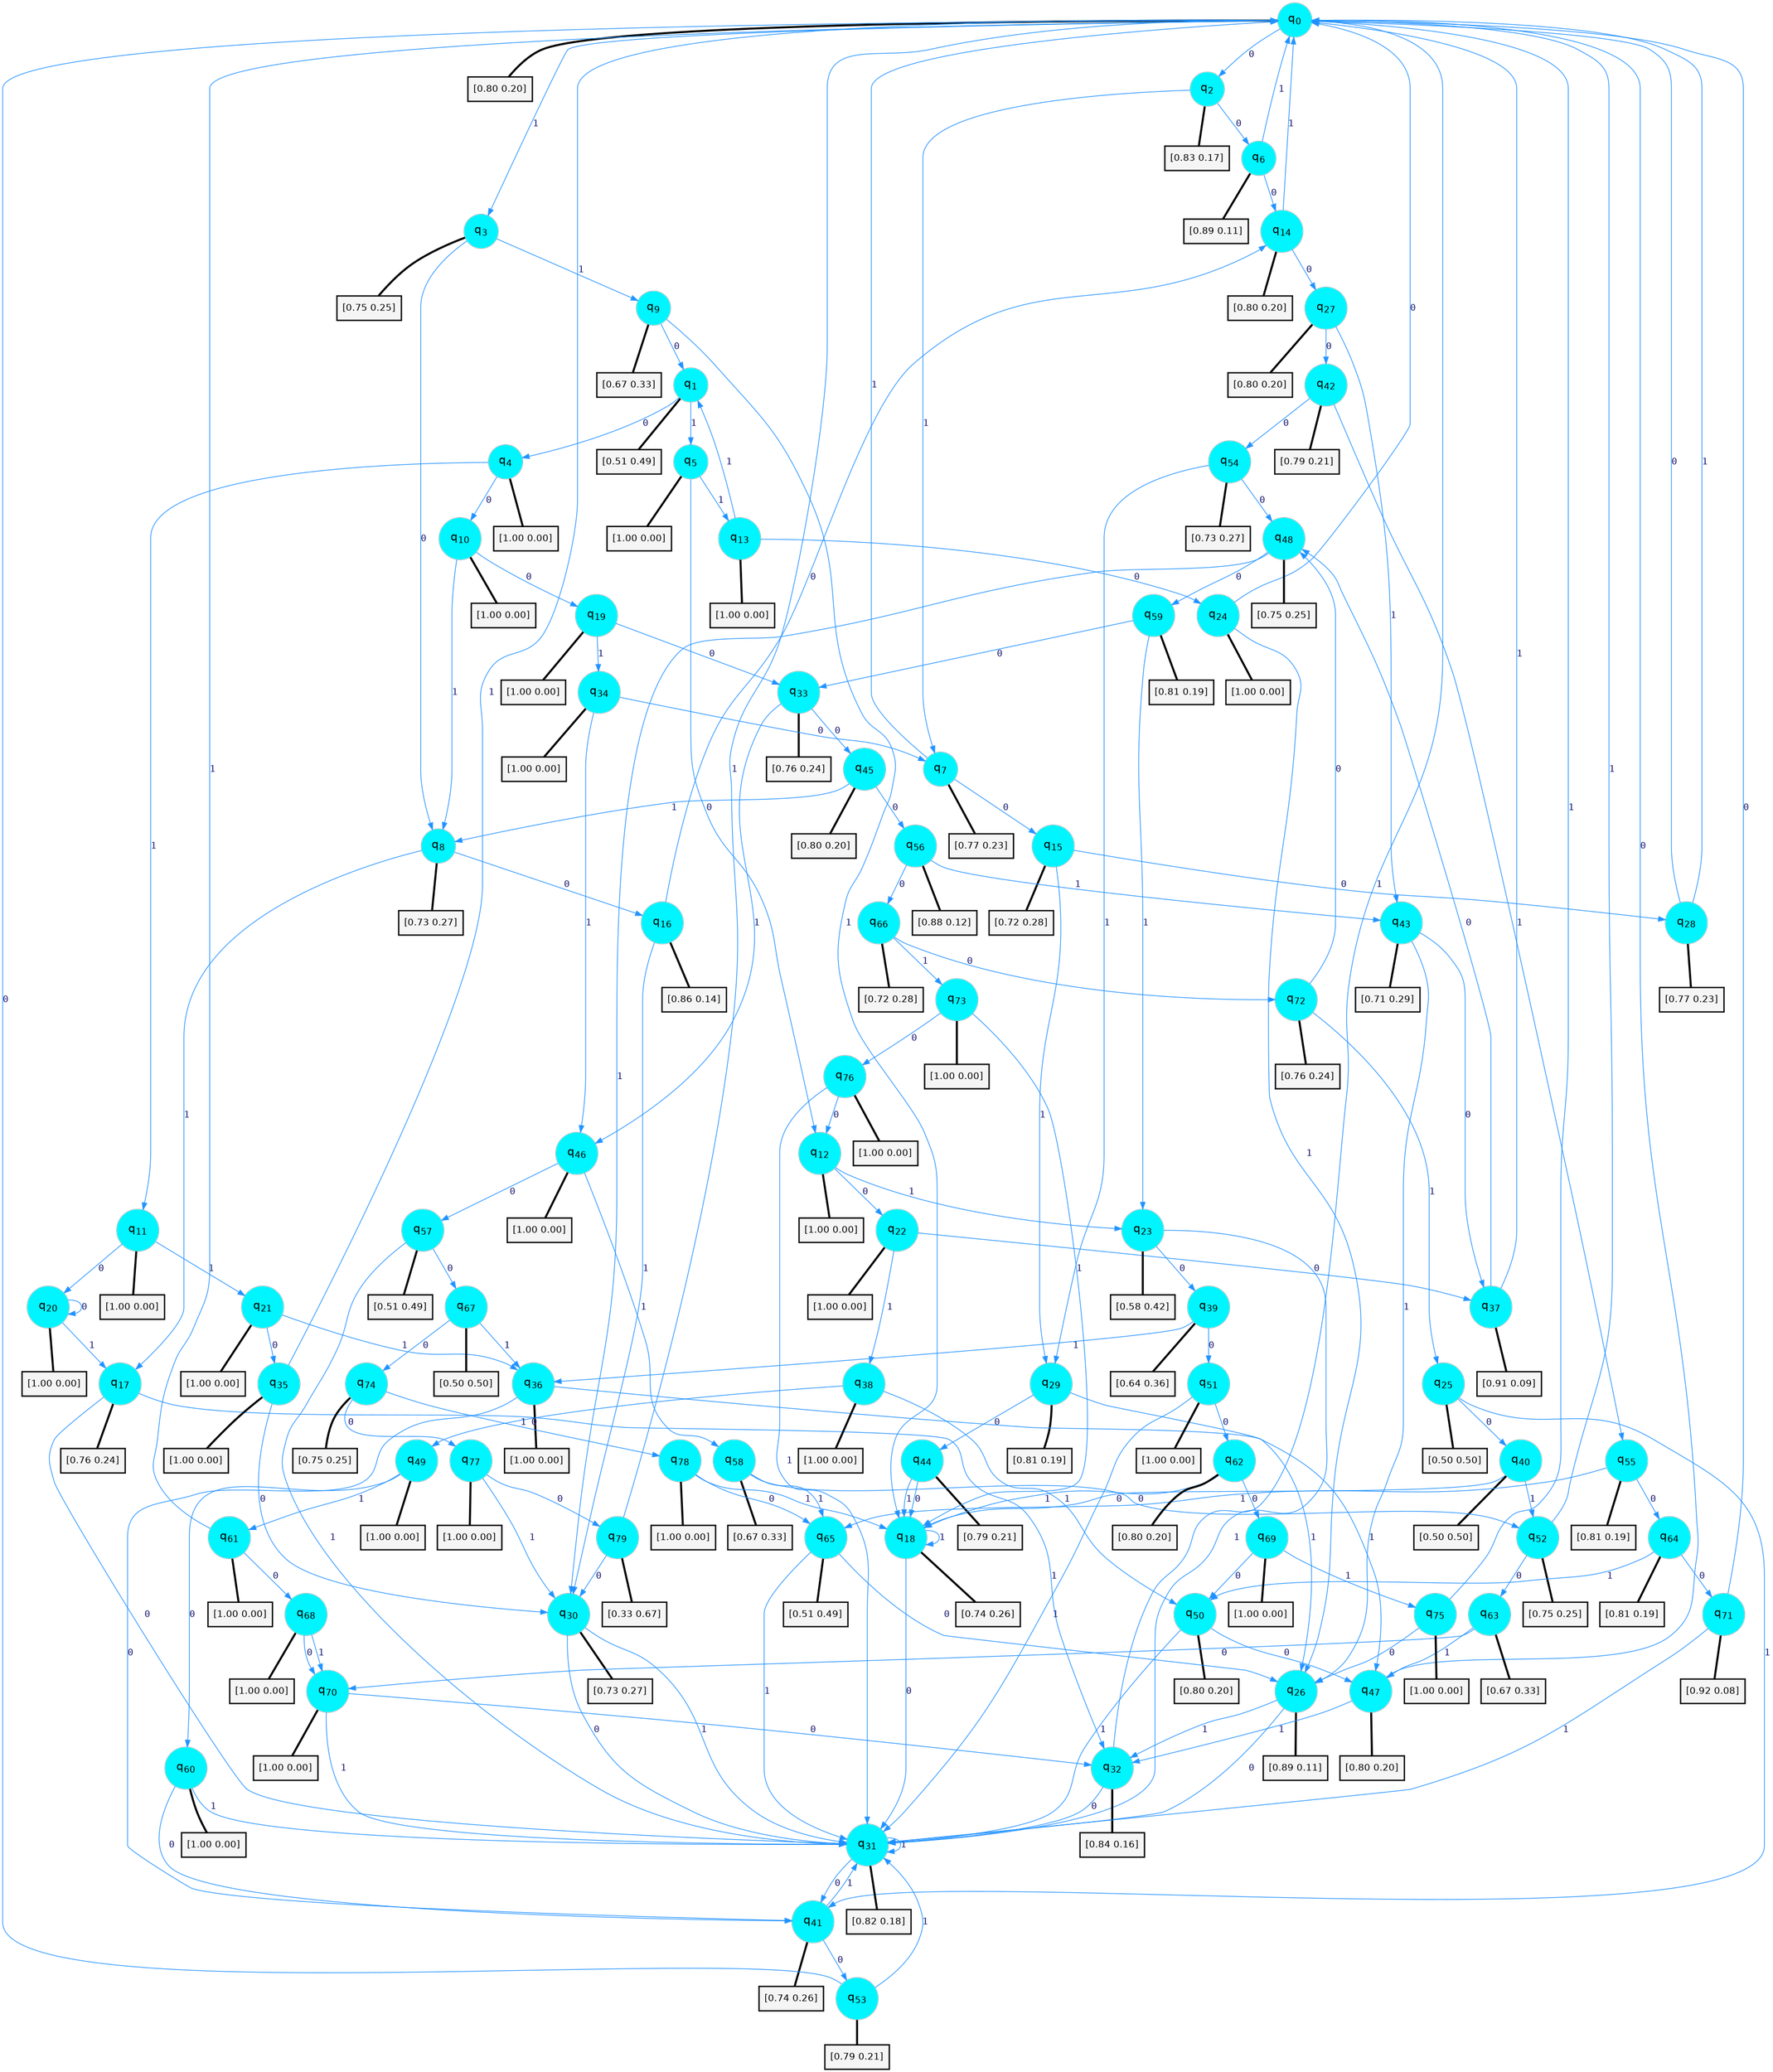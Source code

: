 digraph G {
graph [
bgcolor=transparent, dpi=300, rankdir=TD, size="40,25"];
node [
color=gray, fillcolor=turquoise1, fontcolor=black, fontname=Helvetica, fontsize=16, fontweight=bold, shape=circle, style=filled];
edge [
arrowsize=1, color=dodgerblue1, fontcolor=midnightblue, fontname=courier, fontweight=bold, penwidth=1, style=solid, weight=20];
0[label=<q<SUB>0</SUB>>];
1[label=<q<SUB>1</SUB>>];
2[label=<q<SUB>2</SUB>>];
3[label=<q<SUB>3</SUB>>];
4[label=<q<SUB>4</SUB>>];
5[label=<q<SUB>5</SUB>>];
6[label=<q<SUB>6</SUB>>];
7[label=<q<SUB>7</SUB>>];
8[label=<q<SUB>8</SUB>>];
9[label=<q<SUB>9</SUB>>];
10[label=<q<SUB>10</SUB>>];
11[label=<q<SUB>11</SUB>>];
12[label=<q<SUB>12</SUB>>];
13[label=<q<SUB>13</SUB>>];
14[label=<q<SUB>14</SUB>>];
15[label=<q<SUB>15</SUB>>];
16[label=<q<SUB>16</SUB>>];
17[label=<q<SUB>17</SUB>>];
18[label=<q<SUB>18</SUB>>];
19[label=<q<SUB>19</SUB>>];
20[label=<q<SUB>20</SUB>>];
21[label=<q<SUB>21</SUB>>];
22[label=<q<SUB>22</SUB>>];
23[label=<q<SUB>23</SUB>>];
24[label=<q<SUB>24</SUB>>];
25[label=<q<SUB>25</SUB>>];
26[label=<q<SUB>26</SUB>>];
27[label=<q<SUB>27</SUB>>];
28[label=<q<SUB>28</SUB>>];
29[label=<q<SUB>29</SUB>>];
30[label=<q<SUB>30</SUB>>];
31[label=<q<SUB>31</SUB>>];
32[label=<q<SUB>32</SUB>>];
33[label=<q<SUB>33</SUB>>];
34[label=<q<SUB>34</SUB>>];
35[label=<q<SUB>35</SUB>>];
36[label=<q<SUB>36</SUB>>];
37[label=<q<SUB>37</SUB>>];
38[label=<q<SUB>38</SUB>>];
39[label=<q<SUB>39</SUB>>];
40[label=<q<SUB>40</SUB>>];
41[label=<q<SUB>41</SUB>>];
42[label=<q<SUB>42</SUB>>];
43[label=<q<SUB>43</SUB>>];
44[label=<q<SUB>44</SUB>>];
45[label=<q<SUB>45</SUB>>];
46[label=<q<SUB>46</SUB>>];
47[label=<q<SUB>47</SUB>>];
48[label=<q<SUB>48</SUB>>];
49[label=<q<SUB>49</SUB>>];
50[label=<q<SUB>50</SUB>>];
51[label=<q<SUB>51</SUB>>];
52[label=<q<SUB>52</SUB>>];
53[label=<q<SUB>53</SUB>>];
54[label=<q<SUB>54</SUB>>];
55[label=<q<SUB>55</SUB>>];
56[label=<q<SUB>56</SUB>>];
57[label=<q<SUB>57</SUB>>];
58[label=<q<SUB>58</SUB>>];
59[label=<q<SUB>59</SUB>>];
60[label=<q<SUB>60</SUB>>];
61[label=<q<SUB>61</SUB>>];
62[label=<q<SUB>62</SUB>>];
63[label=<q<SUB>63</SUB>>];
64[label=<q<SUB>64</SUB>>];
65[label=<q<SUB>65</SUB>>];
66[label=<q<SUB>66</SUB>>];
67[label=<q<SUB>67</SUB>>];
68[label=<q<SUB>68</SUB>>];
69[label=<q<SUB>69</SUB>>];
70[label=<q<SUB>70</SUB>>];
71[label=<q<SUB>71</SUB>>];
72[label=<q<SUB>72</SUB>>];
73[label=<q<SUB>73</SUB>>];
74[label=<q<SUB>74</SUB>>];
75[label=<q<SUB>75</SUB>>];
76[label=<q<SUB>76</SUB>>];
77[label=<q<SUB>77</SUB>>];
78[label=<q<SUB>78</SUB>>];
79[label=<q<SUB>79</SUB>>];
80[label="[0.80 0.20]", shape=box,fontcolor=black, fontname=Helvetica, fontsize=14, penwidth=2, fillcolor=whitesmoke,color=black];
81[label="[0.51 0.49]", shape=box,fontcolor=black, fontname=Helvetica, fontsize=14, penwidth=2, fillcolor=whitesmoke,color=black];
82[label="[0.83 0.17]", shape=box,fontcolor=black, fontname=Helvetica, fontsize=14, penwidth=2, fillcolor=whitesmoke,color=black];
83[label="[0.75 0.25]", shape=box,fontcolor=black, fontname=Helvetica, fontsize=14, penwidth=2, fillcolor=whitesmoke,color=black];
84[label="[1.00 0.00]", shape=box,fontcolor=black, fontname=Helvetica, fontsize=14, penwidth=2, fillcolor=whitesmoke,color=black];
85[label="[1.00 0.00]", shape=box,fontcolor=black, fontname=Helvetica, fontsize=14, penwidth=2, fillcolor=whitesmoke,color=black];
86[label="[0.89 0.11]", shape=box,fontcolor=black, fontname=Helvetica, fontsize=14, penwidth=2, fillcolor=whitesmoke,color=black];
87[label="[0.77 0.23]", shape=box,fontcolor=black, fontname=Helvetica, fontsize=14, penwidth=2, fillcolor=whitesmoke,color=black];
88[label="[0.73 0.27]", shape=box,fontcolor=black, fontname=Helvetica, fontsize=14, penwidth=2, fillcolor=whitesmoke,color=black];
89[label="[0.67 0.33]", shape=box,fontcolor=black, fontname=Helvetica, fontsize=14, penwidth=2, fillcolor=whitesmoke,color=black];
90[label="[1.00 0.00]", shape=box,fontcolor=black, fontname=Helvetica, fontsize=14, penwidth=2, fillcolor=whitesmoke,color=black];
91[label="[1.00 0.00]", shape=box,fontcolor=black, fontname=Helvetica, fontsize=14, penwidth=2, fillcolor=whitesmoke,color=black];
92[label="[1.00 0.00]", shape=box,fontcolor=black, fontname=Helvetica, fontsize=14, penwidth=2, fillcolor=whitesmoke,color=black];
93[label="[1.00 0.00]", shape=box,fontcolor=black, fontname=Helvetica, fontsize=14, penwidth=2, fillcolor=whitesmoke,color=black];
94[label="[0.80 0.20]", shape=box,fontcolor=black, fontname=Helvetica, fontsize=14, penwidth=2, fillcolor=whitesmoke,color=black];
95[label="[0.72 0.28]", shape=box,fontcolor=black, fontname=Helvetica, fontsize=14, penwidth=2, fillcolor=whitesmoke,color=black];
96[label="[0.86 0.14]", shape=box,fontcolor=black, fontname=Helvetica, fontsize=14, penwidth=2, fillcolor=whitesmoke,color=black];
97[label="[0.76 0.24]", shape=box,fontcolor=black, fontname=Helvetica, fontsize=14, penwidth=2, fillcolor=whitesmoke,color=black];
98[label="[0.74 0.26]", shape=box,fontcolor=black, fontname=Helvetica, fontsize=14, penwidth=2, fillcolor=whitesmoke,color=black];
99[label="[1.00 0.00]", shape=box,fontcolor=black, fontname=Helvetica, fontsize=14, penwidth=2, fillcolor=whitesmoke,color=black];
100[label="[1.00 0.00]", shape=box,fontcolor=black, fontname=Helvetica, fontsize=14, penwidth=2, fillcolor=whitesmoke,color=black];
101[label="[1.00 0.00]", shape=box,fontcolor=black, fontname=Helvetica, fontsize=14, penwidth=2, fillcolor=whitesmoke,color=black];
102[label="[1.00 0.00]", shape=box,fontcolor=black, fontname=Helvetica, fontsize=14, penwidth=2, fillcolor=whitesmoke,color=black];
103[label="[0.58 0.42]", shape=box,fontcolor=black, fontname=Helvetica, fontsize=14, penwidth=2, fillcolor=whitesmoke,color=black];
104[label="[1.00 0.00]", shape=box,fontcolor=black, fontname=Helvetica, fontsize=14, penwidth=2, fillcolor=whitesmoke,color=black];
105[label="[0.50 0.50]", shape=box,fontcolor=black, fontname=Helvetica, fontsize=14, penwidth=2, fillcolor=whitesmoke,color=black];
106[label="[0.89 0.11]", shape=box,fontcolor=black, fontname=Helvetica, fontsize=14, penwidth=2, fillcolor=whitesmoke,color=black];
107[label="[0.80 0.20]", shape=box,fontcolor=black, fontname=Helvetica, fontsize=14, penwidth=2, fillcolor=whitesmoke,color=black];
108[label="[0.77 0.23]", shape=box,fontcolor=black, fontname=Helvetica, fontsize=14, penwidth=2, fillcolor=whitesmoke,color=black];
109[label="[0.81 0.19]", shape=box,fontcolor=black, fontname=Helvetica, fontsize=14, penwidth=2, fillcolor=whitesmoke,color=black];
110[label="[0.73 0.27]", shape=box,fontcolor=black, fontname=Helvetica, fontsize=14, penwidth=2, fillcolor=whitesmoke,color=black];
111[label="[0.82 0.18]", shape=box,fontcolor=black, fontname=Helvetica, fontsize=14, penwidth=2, fillcolor=whitesmoke,color=black];
112[label="[0.84 0.16]", shape=box,fontcolor=black, fontname=Helvetica, fontsize=14, penwidth=2, fillcolor=whitesmoke,color=black];
113[label="[0.76 0.24]", shape=box,fontcolor=black, fontname=Helvetica, fontsize=14, penwidth=2, fillcolor=whitesmoke,color=black];
114[label="[1.00 0.00]", shape=box,fontcolor=black, fontname=Helvetica, fontsize=14, penwidth=2, fillcolor=whitesmoke,color=black];
115[label="[1.00 0.00]", shape=box,fontcolor=black, fontname=Helvetica, fontsize=14, penwidth=2, fillcolor=whitesmoke,color=black];
116[label="[1.00 0.00]", shape=box,fontcolor=black, fontname=Helvetica, fontsize=14, penwidth=2, fillcolor=whitesmoke,color=black];
117[label="[0.91 0.09]", shape=box,fontcolor=black, fontname=Helvetica, fontsize=14, penwidth=2, fillcolor=whitesmoke,color=black];
118[label="[1.00 0.00]", shape=box,fontcolor=black, fontname=Helvetica, fontsize=14, penwidth=2, fillcolor=whitesmoke,color=black];
119[label="[0.64 0.36]", shape=box,fontcolor=black, fontname=Helvetica, fontsize=14, penwidth=2, fillcolor=whitesmoke,color=black];
120[label="[0.50 0.50]", shape=box,fontcolor=black, fontname=Helvetica, fontsize=14, penwidth=2, fillcolor=whitesmoke,color=black];
121[label="[0.74 0.26]", shape=box,fontcolor=black, fontname=Helvetica, fontsize=14, penwidth=2, fillcolor=whitesmoke,color=black];
122[label="[0.79 0.21]", shape=box,fontcolor=black, fontname=Helvetica, fontsize=14, penwidth=2, fillcolor=whitesmoke,color=black];
123[label="[0.71 0.29]", shape=box,fontcolor=black, fontname=Helvetica, fontsize=14, penwidth=2, fillcolor=whitesmoke,color=black];
124[label="[0.79 0.21]", shape=box,fontcolor=black, fontname=Helvetica, fontsize=14, penwidth=2, fillcolor=whitesmoke,color=black];
125[label="[0.80 0.20]", shape=box,fontcolor=black, fontname=Helvetica, fontsize=14, penwidth=2, fillcolor=whitesmoke,color=black];
126[label="[1.00 0.00]", shape=box,fontcolor=black, fontname=Helvetica, fontsize=14, penwidth=2, fillcolor=whitesmoke,color=black];
127[label="[0.80 0.20]", shape=box,fontcolor=black, fontname=Helvetica, fontsize=14, penwidth=2, fillcolor=whitesmoke,color=black];
128[label="[0.75 0.25]", shape=box,fontcolor=black, fontname=Helvetica, fontsize=14, penwidth=2, fillcolor=whitesmoke,color=black];
129[label="[1.00 0.00]", shape=box,fontcolor=black, fontname=Helvetica, fontsize=14, penwidth=2, fillcolor=whitesmoke,color=black];
130[label="[0.80 0.20]", shape=box,fontcolor=black, fontname=Helvetica, fontsize=14, penwidth=2, fillcolor=whitesmoke,color=black];
131[label="[1.00 0.00]", shape=box,fontcolor=black, fontname=Helvetica, fontsize=14, penwidth=2, fillcolor=whitesmoke,color=black];
132[label="[0.75 0.25]", shape=box,fontcolor=black, fontname=Helvetica, fontsize=14, penwidth=2, fillcolor=whitesmoke,color=black];
133[label="[0.79 0.21]", shape=box,fontcolor=black, fontname=Helvetica, fontsize=14, penwidth=2, fillcolor=whitesmoke,color=black];
134[label="[0.73 0.27]", shape=box,fontcolor=black, fontname=Helvetica, fontsize=14, penwidth=2, fillcolor=whitesmoke,color=black];
135[label="[0.81 0.19]", shape=box,fontcolor=black, fontname=Helvetica, fontsize=14, penwidth=2, fillcolor=whitesmoke,color=black];
136[label="[0.88 0.12]", shape=box,fontcolor=black, fontname=Helvetica, fontsize=14, penwidth=2, fillcolor=whitesmoke,color=black];
137[label="[0.51 0.49]", shape=box,fontcolor=black, fontname=Helvetica, fontsize=14, penwidth=2, fillcolor=whitesmoke,color=black];
138[label="[0.67 0.33]", shape=box,fontcolor=black, fontname=Helvetica, fontsize=14, penwidth=2, fillcolor=whitesmoke,color=black];
139[label="[0.81 0.19]", shape=box,fontcolor=black, fontname=Helvetica, fontsize=14, penwidth=2, fillcolor=whitesmoke,color=black];
140[label="[1.00 0.00]", shape=box,fontcolor=black, fontname=Helvetica, fontsize=14, penwidth=2, fillcolor=whitesmoke,color=black];
141[label="[1.00 0.00]", shape=box,fontcolor=black, fontname=Helvetica, fontsize=14, penwidth=2, fillcolor=whitesmoke,color=black];
142[label="[0.80 0.20]", shape=box,fontcolor=black, fontname=Helvetica, fontsize=14, penwidth=2, fillcolor=whitesmoke,color=black];
143[label="[0.67 0.33]", shape=box,fontcolor=black, fontname=Helvetica, fontsize=14, penwidth=2, fillcolor=whitesmoke,color=black];
144[label="[0.81 0.19]", shape=box,fontcolor=black, fontname=Helvetica, fontsize=14, penwidth=2, fillcolor=whitesmoke,color=black];
145[label="[0.51 0.49]", shape=box,fontcolor=black, fontname=Helvetica, fontsize=14, penwidth=2, fillcolor=whitesmoke,color=black];
146[label="[0.72 0.28]", shape=box,fontcolor=black, fontname=Helvetica, fontsize=14, penwidth=2, fillcolor=whitesmoke,color=black];
147[label="[0.50 0.50]", shape=box,fontcolor=black, fontname=Helvetica, fontsize=14, penwidth=2, fillcolor=whitesmoke,color=black];
148[label="[1.00 0.00]", shape=box,fontcolor=black, fontname=Helvetica, fontsize=14, penwidth=2, fillcolor=whitesmoke,color=black];
149[label="[1.00 0.00]", shape=box,fontcolor=black, fontname=Helvetica, fontsize=14, penwidth=2, fillcolor=whitesmoke,color=black];
150[label="[1.00 0.00]", shape=box,fontcolor=black, fontname=Helvetica, fontsize=14, penwidth=2, fillcolor=whitesmoke,color=black];
151[label="[0.92 0.08]", shape=box,fontcolor=black, fontname=Helvetica, fontsize=14, penwidth=2, fillcolor=whitesmoke,color=black];
152[label="[0.76 0.24]", shape=box,fontcolor=black, fontname=Helvetica, fontsize=14, penwidth=2, fillcolor=whitesmoke,color=black];
153[label="[1.00 0.00]", shape=box,fontcolor=black, fontname=Helvetica, fontsize=14, penwidth=2, fillcolor=whitesmoke,color=black];
154[label="[0.75 0.25]", shape=box,fontcolor=black, fontname=Helvetica, fontsize=14, penwidth=2, fillcolor=whitesmoke,color=black];
155[label="[1.00 0.00]", shape=box,fontcolor=black, fontname=Helvetica, fontsize=14, penwidth=2, fillcolor=whitesmoke,color=black];
156[label="[1.00 0.00]", shape=box,fontcolor=black, fontname=Helvetica, fontsize=14, penwidth=2, fillcolor=whitesmoke,color=black];
157[label="[1.00 0.00]", shape=box,fontcolor=black, fontname=Helvetica, fontsize=14, penwidth=2, fillcolor=whitesmoke,color=black];
158[label="[1.00 0.00]", shape=box,fontcolor=black, fontname=Helvetica, fontsize=14, penwidth=2, fillcolor=whitesmoke,color=black];
159[label="[0.33 0.67]", shape=box,fontcolor=black, fontname=Helvetica, fontsize=14, penwidth=2, fillcolor=whitesmoke,color=black];
0->2 [label=0];
0->3 [label=1];
0->80 [arrowhead=none, penwidth=3,color=black];
1->4 [label=0];
1->5 [label=1];
1->81 [arrowhead=none, penwidth=3,color=black];
2->6 [label=0];
2->7 [label=1];
2->82 [arrowhead=none, penwidth=3,color=black];
3->8 [label=0];
3->9 [label=1];
3->83 [arrowhead=none, penwidth=3,color=black];
4->10 [label=0];
4->11 [label=1];
4->84 [arrowhead=none, penwidth=3,color=black];
5->12 [label=0];
5->13 [label=1];
5->85 [arrowhead=none, penwidth=3,color=black];
6->14 [label=0];
6->0 [label=1];
6->86 [arrowhead=none, penwidth=3,color=black];
7->15 [label=0];
7->0 [label=1];
7->87 [arrowhead=none, penwidth=3,color=black];
8->16 [label=0];
8->17 [label=1];
8->88 [arrowhead=none, penwidth=3,color=black];
9->1 [label=0];
9->18 [label=1];
9->89 [arrowhead=none, penwidth=3,color=black];
10->19 [label=0];
10->8 [label=1];
10->90 [arrowhead=none, penwidth=3,color=black];
11->20 [label=0];
11->21 [label=1];
11->91 [arrowhead=none, penwidth=3,color=black];
12->22 [label=0];
12->23 [label=1];
12->92 [arrowhead=none, penwidth=3,color=black];
13->24 [label=0];
13->1 [label=1];
13->93 [arrowhead=none, penwidth=3,color=black];
14->27 [label=0];
14->0 [label=1];
14->94 [arrowhead=none, penwidth=3,color=black];
15->28 [label=0];
15->29 [label=1];
15->95 [arrowhead=none, penwidth=3,color=black];
16->14 [label=0];
16->30 [label=1];
16->96 [arrowhead=none, penwidth=3,color=black];
17->31 [label=0];
17->32 [label=1];
17->97 [arrowhead=none, penwidth=3,color=black];
18->31 [label=0];
18->18 [label=1];
18->98 [arrowhead=none, penwidth=3,color=black];
19->33 [label=0];
19->34 [label=1];
19->99 [arrowhead=none, penwidth=3,color=black];
20->20 [label=0];
20->17 [label=1];
20->100 [arrowhead=none, penwidth=3,color=black];
21->35 [label=0];
21->36 [label=1];
21->101 [arrowhead=none, penwidth=3,color=black];
22->37 [label=0];
22->38 [label=1];
22->102 [arrowhead=none, penwidth=3,color=black];
23->39 [label=0];
23->31 [label=1];
23->103 [arrowhead=none, penwidth=3,color=black];
24->0 [label=0];
24->26 [label=1];
24->104 [arrowhead=none, penwidth=3,color=black];
25->40 [label=0];
25->41 [label=1];
25->105 [arrowhead=none, penwidth=3,color=black];
26->31 [label=0];
26->32 [label=1];
26->106 [arrowhead=none, penwidth=3,color=black];
27->42 [label=0];
27->43 [label=1];
27->107 [arrowhead=none, penwidth=3,color=black];
28->0 [label=0];
28->0 [label=1];
28->108 [arrowhead=none, penwidth=3,color=black];
29->44 [label=0];
29->26 [label=1];
29->109 [arrowhead=none, penwidth=3,color=black];
30->31 [label=0];
30->31 [label=1];
30->110 [arrowhead=none, penwidth=3,color=black];
31->41 [label=0];
31->31 [label=1];
31->111 [arrowhead=none, penwidth=3,color=black];
32->31 [label=0];
32->0 [label=1];
32->112 [arrowhead=none, penwidth=3,color=black];
33->45 [label=0];
33->46 [label=1];
33->113 [arrowhead=none, penwidth=3,color=black];
34->7 [label=0];
34->46 [label=1];
34->114 [arrowhead=none, penwidth=3,color=black];
35->30 [label=0];
35->0 [label=1];
35->115 [arrowhead=none, penwidth=3,color=black];
36->41 [label=0];
36->47 [label=1];
36->116 [arrowhead=none, penwidth=3,color=black];
37->48 [label=0];
37->0 [label=1];
37->117 [arrowhead=none, penwidth=3,color=black];
38->49 [label=0];
38->50 [label=1];
38->118 [arrowhead=none, penwidth=3,color=black];
39->51 [label=0];
39->36 [label=1];
39->119 [arrowhead=none, penwidth=3,color=black];
40->18 [label=0];
40->52 [label=1];
40->120 [arrowhead=none, penwidth=3,color=black];
41->53 [label=0];
41->31 [label=1];
41->121 [arrowhead=none, penwidth=3,color=black];
42->54 [label=0];
42->55 [label=1];
42->122 [arrowhead=none, penwidth=3,color=black];
43->37 [label=0];
43->26 [label=1];
43->123 [arrowhead=none, penwidth=3,color=black];
44->18 [label=0];
44->18 [label=1];
44->124 [arrowhead=none, penwidth=3,color=black];
45->56 [label=0];
45->8 [label=1];
45->125 [arrowhead=none, penwidth=3,color=black];
46->57 [label=0];
46->58 [label=1];
46->126 [arrowhead=none, penwidth=3,color=black];
47->0 [label=0];
47->32 [label=1];
47->127 [arrowhead=none, penwidth=3,color=black];
48->59 [label=0];
48->30 [label=1];
48->128 [arrowhead=none, penwidth=3,color=black];
49->60 [label=0];
49->61 [label=1];
49->129 [arrowhead=none, penwidth=3,color=black];
50->47 [label=0];
50->31 [label=1];
50->130 [arrowhead=none, penwidth=3,color=black];
51->62 [label=0];
51->31 [label=1];
51->131 [arrowhead=none, penwidth=3,color=black];
52->63 [label=0];
52->0 [label=1];
52->132 [arrowhead=none, penwidth=3,color=black];
53->0 [label=0];
53->31 [label=1];
53->133 [arrowhead=none, penwidth=3,color=black];
54->48 [label=0];
54->29 [label=1];
54->134 [arrowhead=none, penwidth=3,color=black];
55->64 [label=0];
55->65 [label=1];
55->135 [arrowhead=none, penwidth=3,color=black];
56->66 [label=0];
56->43 [label=1];
56->136 [arrowhead=none, penwidth=3,color=black];
57->67 [label=0];
57->31 [label=1];
57->137 [arrowhead=none, penwidth=3,color=black];
58->52 [label=0];
58->65 [label=1];
58->138 [arrowhead=none, penwidth=3,color=black];
59->33 [label=0];
59->23 [label=1];
59->139 [arrowhead=none, penwidth=3,color=black];
60->41 [label=0];
60->31 [label=1];
60->140 [arrowhead=none, penwidth=3,color=black];
61->68 [label=0];
61->0 [label=1];
61->141 [arrowhead=none, penwidth=3,color=black];
62->69 [label=0];
62->18 [label=1];
62->142 [arrowhead=none, penwidth=3,color=black];
63->70 [label=0];
63->47 [label=1];
63->143 [arrowhead=none, penwidth=3,color=black];
64->71 [label=0];
64->50 [label=1];
64->144 [arrowhead=none, penwidth=3,color=black];
65->26 [label=0];
65->31 [label=1];
65->145 [arrowhead=none, penwidth=3,color=black];
66->72 [label=0];
66->73 [label=1];
66->146 [arrowhead=none, penwidth=3,color=black];
67->74 [label=0];
67->36 [label=1];
67->147 [arrowhead=none, penwidth=3,color=black];
68->70 [label=0];
68->70 [label=1];
68->148 [arrowhead=none, penwidth=3,color=black];
69->50 [label=0];
69->75 [label=1];
69->149 [arrowhead=none, penwidth=3,color=black];
70->32 [label=0];
70->31 [label=1];
70->150 [arrowhead=none, penwidth=3,color=black];
71->0 [label=0];
71->31 [label=1];
71->151 [arrowhead=none, penwidth=3,color=black];
72->48 [label=0];
72->25 [label=1];
72->152 [arrowhead=none, penwidth=3,color=black];
73->76 [label=0];
73->18 [label=1];
73->153 [arrowhead=none, penwidth=3,color=black];
74->77 [label=0];
74->78 [label=1];
74->154 [arrowhead=none, penwidth=3,color=black];
75->26 [label=0];
75->0 [label=1];
75->155 [arrowhead=none, penwidth=3,color=black];
76->12 [label=0];
76->31 [label=1];
76->156 [arrowhead=none, penwidth=3,color=black];
77->79 [label=0];
77->30 [label=1];
77->157 [arrowhead=none, penwidth=3,color=black];
78->65 [label=0];
78->18 [label=1];
78->158 [arrowhead=none, penwidth=3,color=black];
79->30 [label=0];
79->0 [label=1];
79->159 [arrowhead=none, penwidth=3,color=black];
}
